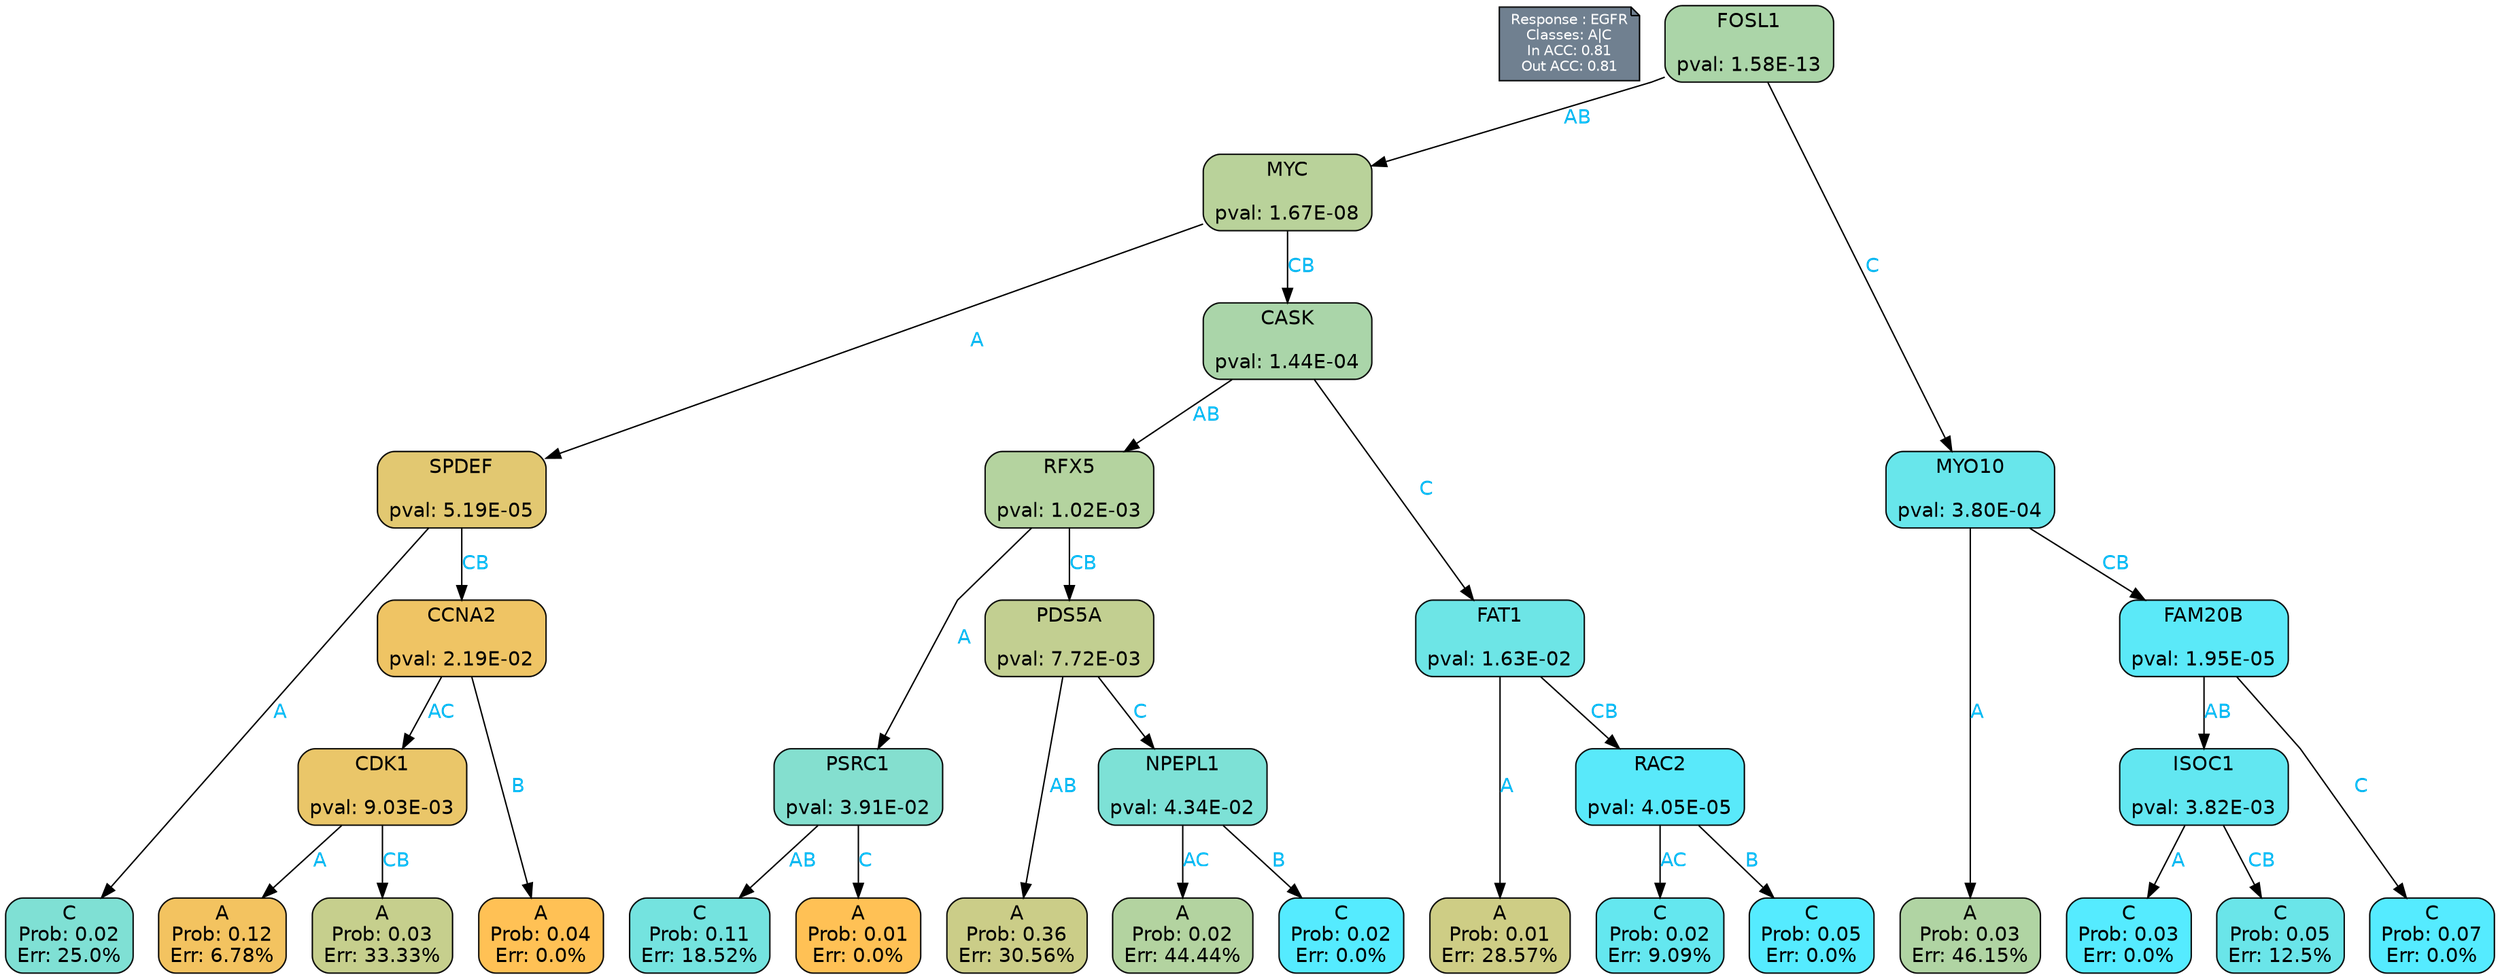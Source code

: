 digraph Tree {
node [shape=box, style="filled, rounded", color="black", fontname=helvetica] ;
graph [ranksep=equally, splines=polyline, bgcolor=transparent, dpi=600] ;
edge [fontname=helvetica] ;
LEGEND [label="Response : EGFR
Classes: A|C
In ACC: 0.81
Out ACC: 0.81
",shape=note,align=left,style=filled,fillcolor="slategray",fontcolor="white",fontsize=10];1 [label="FOSL1

pval: 1.58E-13", fillcolor="#abd5a8"] ;
2 [label="MYC

pval: 1.67E-08", fillcolor="#b9d29a"] ;
3 [label="SPDEF

pval: 5.19E-05", fillcolor="#e2c871"] ;
4 [label="C
Prob: 0.02
Err: 25.0%", fillcolor="#7fe0d4"] ;
5 [label="CCNA2

pval: 2.19E-02", fillcolor="#efc464"] ;
6 [label="CDK1

pval: 9.03E-03", fillcolor="#eac669"] ;
7 [label="A
Prob: 0.12
Err: 6.78%", fillcolor="#f3c360"] ;
8 [label="A
Prob: 0.03
Err: 33.33%", fillcolor="#c6cf8d"] ;
9 [label="A
Prob: 0.04
Err: 0.0%", fillcolor="#ffc155"] ;
10 [label="CASK

pval: 1.44E-04", fillcolor="#aad5a9"] ;
11 [label="RFX5

pval: 1.02E-03", fillcolor="#b4d39f"] ;
12 [label="PSRC1

pval: 3.91E-02", fillcolor="#84dfcf"] ;
13 [label="C
Prob: 0.11
Err: 18.52%", fillcolor="#74e3df"] ;
14 [label="A
Prob: 0.01
Err: 0.0%", fillcolor="#ffc155"] ;
15 [label="PDS5A

pval: 7.72E-03", fillcolor="#c2cf91"] ;
16 [label="A
Prob: 0.36
Err: 30.56%", fillcolor="#cbcd88"] ;
17 [label="NPEPL1

pval: 4.34E-02", fillcolor="#7de1d6"] ;
18 [label="A
Prob: 0.02
Err: 44.44%", fillcolor="#b3d3a0"] ;
19 [label="C
Prob: 0.02
Err: 0.0%", fillcolor="#55ebff"] ;
20 [label="FAT1

pval: 1.63E-02", fillcolor="#6de5e6"] ;
21 [label="A
Prob: 0.01
Err: 28.57%", fillcolor="#cecd85"] ;
22 [label="RAC2

pval: 4.05E-05", fillcolor="#59e9fa"] ;
23 [label="C
Prob: 0.02
Err: 9.09%", fillcolor="#64e7ef"] ;
24 [label="C
Prob: 0.05
Err: 0.0%", fillcolor="#55ebff"] ;
25 [label="MYO10

pval: 3.80E-04", fillcolor="#68e6eb"] ;
26 [label="A
Prob: 0.03
Err: 46.15%", fillcolor="#b0d4a3"] ;
27 [label="FAM20B

pval: 1.95E-05", fillcolor="#5be9f8"] ;
28 [label="ISOC1

pval: 3.82E-03", fillcolor="#62e7f1"] ;
29 [label="C
Prob: 0.03
Err: 0.0%", fillcolor="#55ebff"] ;
30 [label="C
Prob: 0.05
Err: 12.5%", fillcolor="#6ae5e9"] ;
31 [label="C
Prob: 0.07
Err: 0.0%", fillcolor="#55ebff"] ;
1 -> 25 [label="C",fontcolor=deepskyblue2] ;
1 -> 2 [label="AB",fontcolor=deepskyblue2] ;
2 -> 10 [label="CB",fontcolor=deepskyblue2] ;
2 -> 3 [label="A",fontcolor=deepskyblue2] ;
3 -> 4 [label="A",fontcolor=deepskyblue2] ;
3 -> 5 [label="CB",fontcolor=deepskyblue2] ;
5 -> 9 [label="B",fontcolor=deepskyblue2] ;
5 -> 6 [label="AC",fontcolor=deepskyblue2] ;
6 -> 8 [label="CB",fontcolor=deepskyblue2] ;
6 -> 7 [label="A",fontcolor=deepskyblue2] ;
10 -> 11 [label="AB",fontcolor=deepskyblue2] ;
10 -> 20 [label="C",fontcolor=deepskyblue2] ;
11 -> 12 [label="A",fontcolor=deepskyblue2] ;
11 -> 15 [label="CB",fontcolor=deepskyblue2] ;
12 -> 13 [label="AB",fontcolor=deepskyblue2] ;
12 -> 14 [label="C",fontcolor=deepskyblue2] ;
15 -> 16 [label="AB",fontcolor=deepskyblue2] ;
15 -> 17 [label="C",fontcolor=deepskyblue2] ;
17 -> 18 [label="AC",fontcolor=deepskyblue2] ;
17 -> 19 [label="B",fontcolor=deepskyblue2] ;
20 -> 21 [label="A",fontcolor=deepskyblue2] ;
20 -> 22 [label="CB",fontcolor=deepskyblue2] ;
22 -> 24 [label="B",fontcolor=deepskyblue2] ;
22 -> 23 [label="AC",fontcolor=deepskyblue2] ;
25 -> 26 [label="A",fontcolor=deepskyblue2] ;
25 -> 27 [label="CB",fontcolor=deepskyblue2] ;
27 -> 28 [label="AB",fontcolor=deepskyblue2] ;
27 -> 31 [label="C",fontcolor=deepskyblue2] ;
28 -> 29 [label="A",fontcolor=deepskyblue2] ;
28 -> 30 [label="CB",fontcolor=deepskyblue2] ;
{rank = same; 4;7;8;9;13;14;16;18;19;21;23;24;26;29;30;31;}{rank = same; LEGEND;1;}}